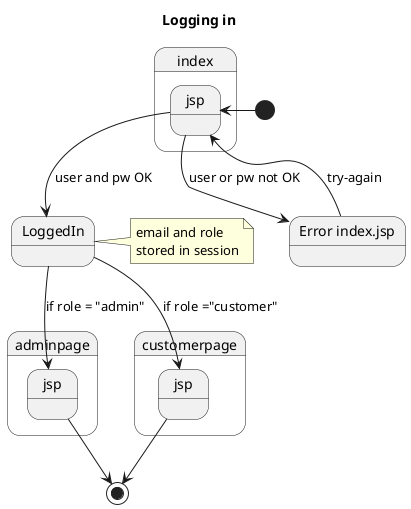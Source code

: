 @startuml

Title Logging in
State index.jsp
State "Error index.jsp" as error
State LoggedIn
State adminpage.jsp
State customerpage.jsp

note right of LoggedIn
email and role
stored in session
end note

[*] -> index.jsp
index.jsp --> LoggedIn : user and pw OK
error --> index.jsp : try-again
index.jsp --> error : user or pw not OK
LoggedIn --> adminpage.jsp : if role = "admin"
LoggedIn --> customerpage.jsp : if role ="customer"
adminpage.jsp -->[*]
customerpage.jsp -->[*]

@enduml
